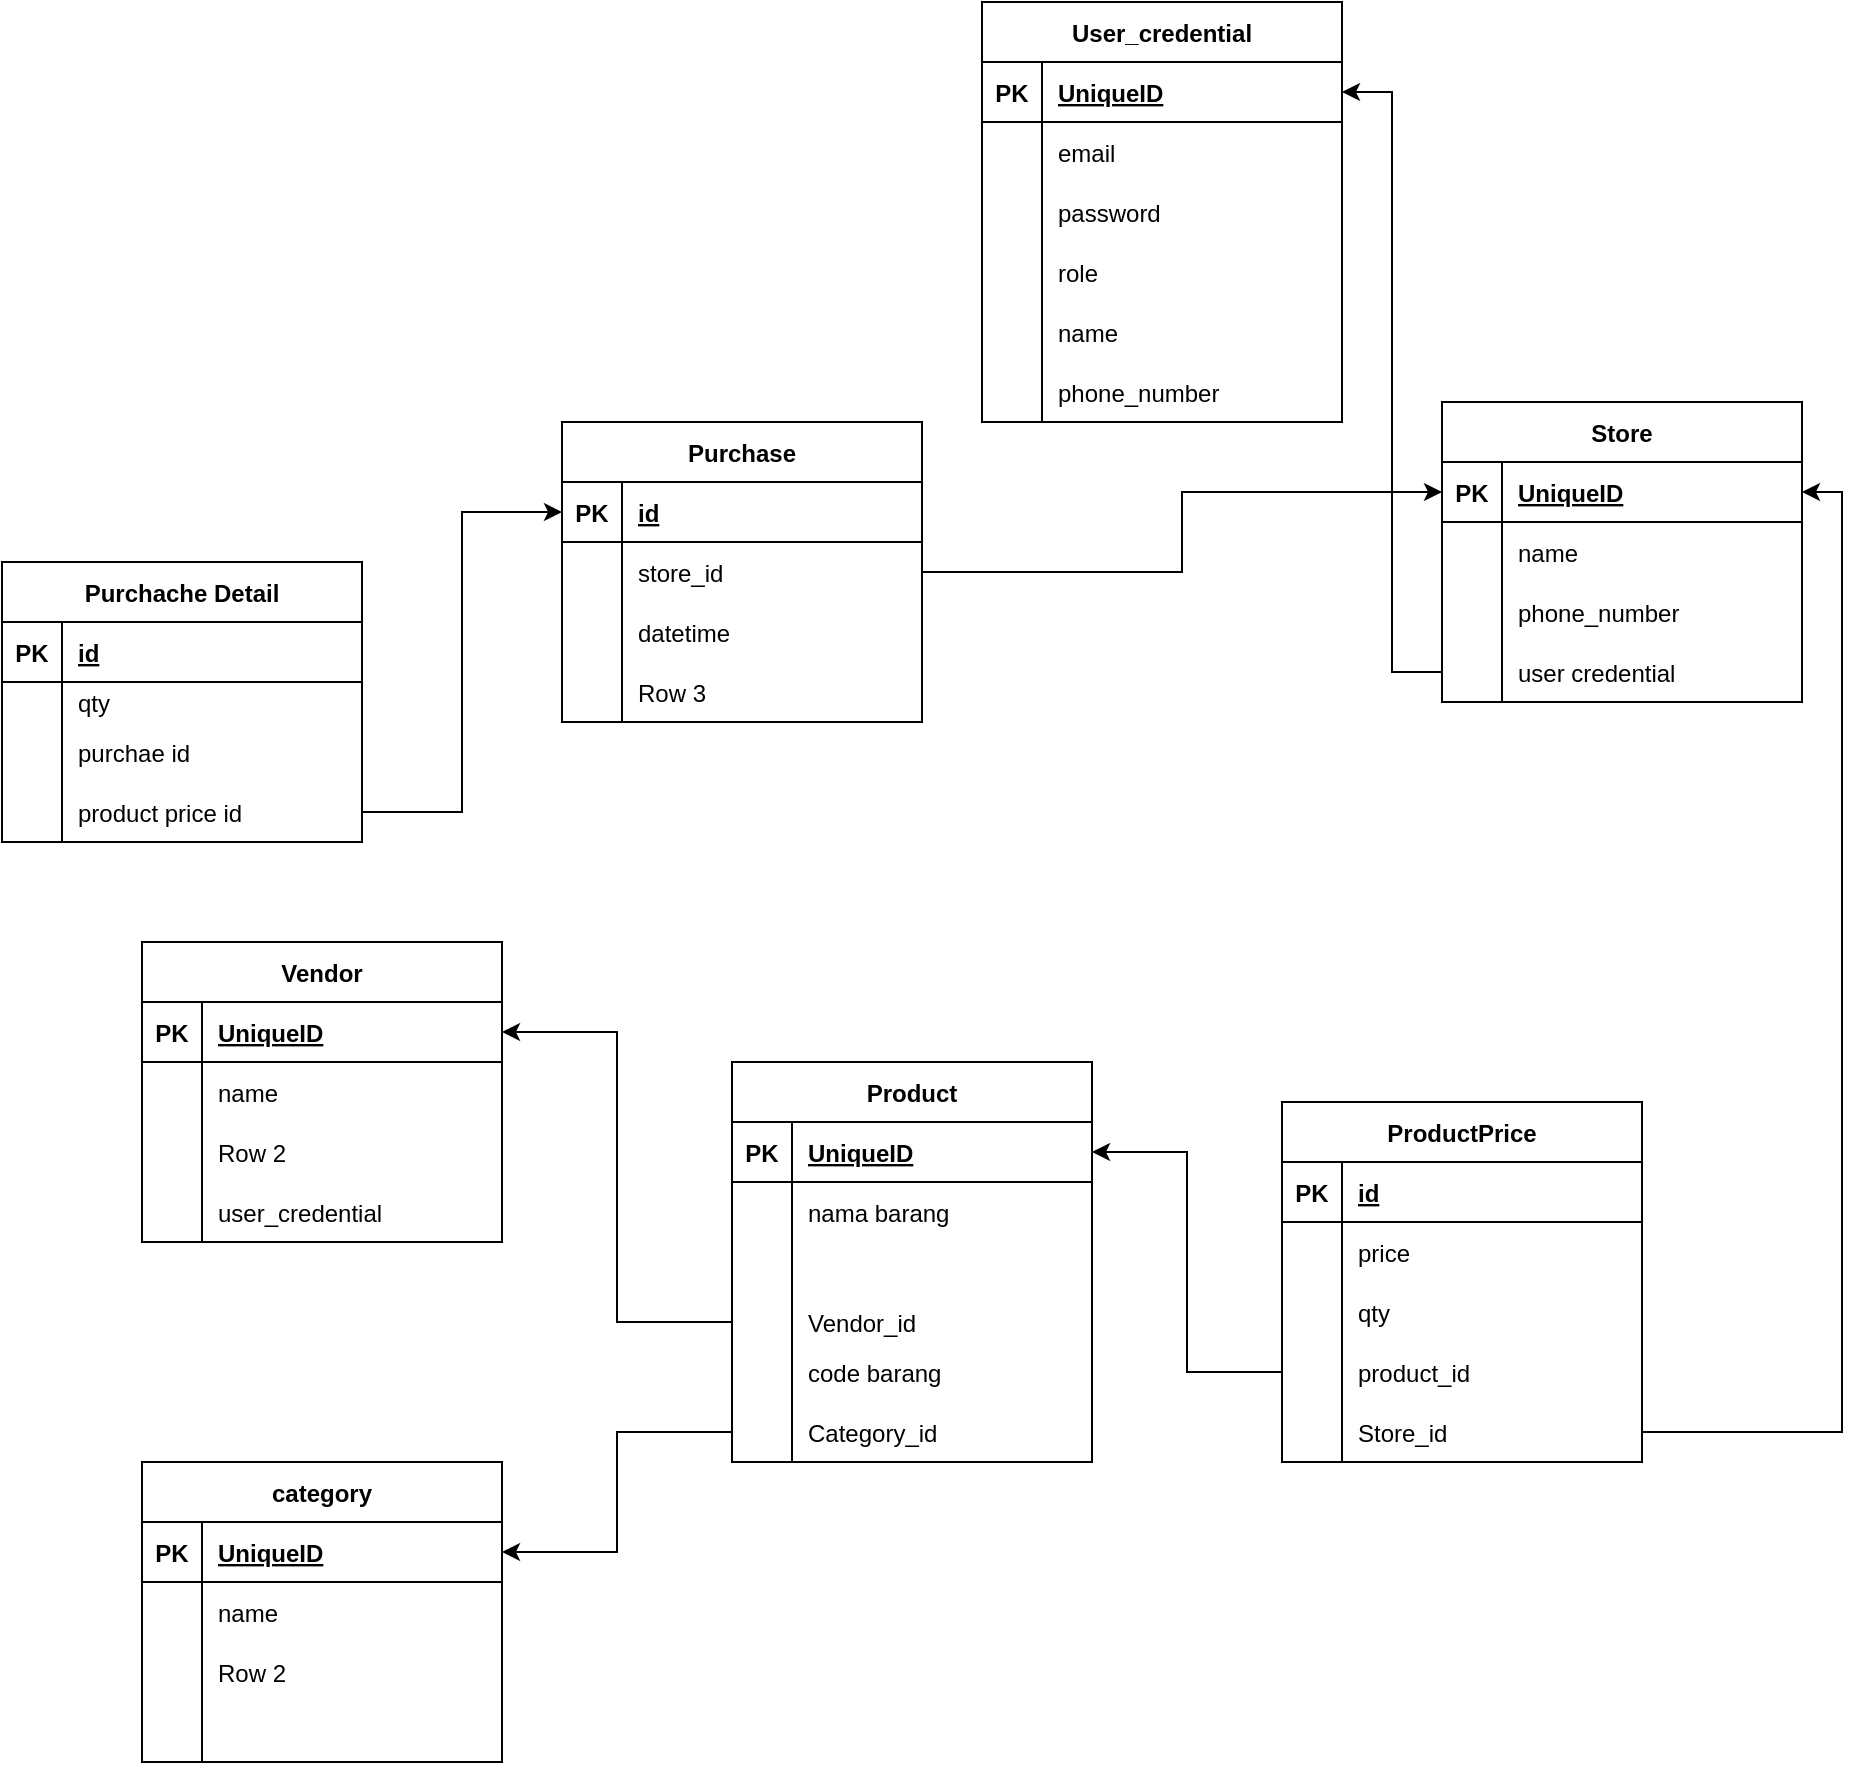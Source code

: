 <mxfile version="20.8.5" type="github">
  <diagram id="JDBlrooSx5YUU53kiQnQ" name="Halaman-1">
    <mxGraphModel dx="926" dy="1652" grid="1" gridSize="10" guides="1" tooltips="1" connect="1" arrows="1" fold="1" page="1" pageScale="1" pageWidth="850" pageHeight="1100" math="0" shadow="0">
      <root>
        <mxCell id="0" />
        <mxCell id="1" parent="0" />
        <mxCell id="y1GrUVHCb87VxvWXGQr_-1" value="Vendor" style="shape=table;startSize=30;container=1;collapsible=1;childLayout=tableLayout;fixedRows=1;rowLines=0;fontStyle=1;align=center;resizeLast=1;" vertex="1" parent="1">
          <mxGeometry x="130" y="170" width="180" height="150" as="geometry" />
        </mxCell>
        <mxCell id="y1GrUVHCb87VxvWXGQr_-2" value="" style="shape=tableRow;horizontal=0;startSize=0;swimlaneHead=0;swimlaneBody=0;fillColor=none;collapsible=0;dropTarget=0;points=[[0,0.5],[1,0.5]];portConstraint=eastwest;top=0;left=0;right=0;bottom=1;" vertex="1" parent="y1GrUVHCb87VxvWXGQr_-1">
          <mxGeometry y="30" width="180" height="30" as="geometry" />
        </mxCell>
        <mxCell id="y1GrUVHCb87VxvWXGQr_-3" value="PK" style="shape=partialRectangle;connectable=0;fillColor=none;top=0;left=0;bottom=0;right=0;fontStyle=1;overflow=hidden;" vertex="1" parent="y1GrUVHCb87VxvWXGQr_-2">
          <mxGeometry width="30" height="30" as="geometry">
            <mxRectangle width="30" height="30" as="alternateBounds" />
          </mxGeometry>
        </mxCell>
        <mxCell id="y1GrUVHCb87VxvWXGQr_-4" value="UniqueID" style="shape=partialRectangle;connectable=0;fillColor=none;top=0;left=0;bottom=0;right=0;align=left;spacingLeft=6;fontStyle=5;overflow=hidden;" vertex="1" parent="y1GrUVHCb87VxvWXGQr_-2">
          <mxGeometry x="30" width="150" height="30" as="geometry">
            <mxRectangle width="150" height="30" as="alternateBounds" />
          </mxGeometry>
        </mxCell>
        <mxCell id="y1GrUVHCb87VxvWXGQr_-5" value="" style="shape=tableRow;horizontal=0;startSize=0;swimlaneHead=0;swimlaneBody=0;fillColor=none;collapsible=0;dropTarget=0;points=[[0,0.5],[1,0.5]];portConstraint=eastwest;top=0;left=0;right=0;bottom=0;" vertex="1" parent="y1GrUVHCb87VxvWXGQr_-1">
          <mxGeometry y="60" width="180" height="30" as="geometry" />
        </mxCell>
        <mxCell id="y1GrUVHCb87VxvWXGQr_-6" value="" style="shape=partialRectangle;connectable=0;fillColor=none;top=0;left=0;bottom=0;right=0;editable=1;overflow=hidden;" vertex="1" parent="y1GrUVHCb87VxvWXGQr_-5">
          <mxGeometry width="30" height="30" as="geometry">
            <mxRectangle width="30" height="30" as="alternateBounds" />
          </mxGeometry>
        </mxCell>
        <mxCell id="y1GrUVHCb87VxvWXGQr_-7" value="name" style="shape=partialRectangle;connectable=0;fillColor=none;top=0;left=0;bottom=0;right=0;align=left;spacingLeft=6;overflow=hidden;" vertex="1" parent="y1GrUVHCb87VxvWXGQr_-5">
          <mxGeometry x="30" width="150" height="30" as="geometry">
            <mxRectangle width="150" height="30" as="alternateBounds" />
          </mxGeometry>
        </mxCell>
        <mxCell id="y1GrUVHCb87VxvWXGQr_-8" value="" style="shape=tableRow;horizontal=0;startSize=0;swimlaneHead=0;swimlaneBody=0;fillColor=none;collapsible=0;dropTarget=0;points=[[0,0.5],[1,0.5]];portConstraint=eastwest;top=0;left=0;right=0;bottom=0;" vertex="1" parent="y1GrUVHCb87VxvWXGQr_-1">
          <mxGeometry y="90" width="180" height="30" as="geometry" />
        </mxCell>
        <mxCell id="y1GrUVHCb87VxvWXGQr_-9" value="" style="shape=partialRectangle;connectable=0;fillColor=none;top=0;left=0;bottom=0;right=0;editable=1;overflow=hidden;" vertex="1" parent="y1GrUVHCb87VxvWXGQr_-8">
          <mxGeometry width="30" height="30" as="geometry">
            <mxRectangle width="30" height="30" as="alternateBounds" />
          </mxGeometry>
        </mxCell>
        <mxCell id="y1GrUVHCb87VxvWXGQr_-10" value="Row 2" style="shape=partialRectangle;connectable=0;fillColor=none;top=0;left=0;bottom=0;right=0;align=left;spacingLeft=6;overflow=hidden;" vertex="1" parent="y1GrUVHCb87VxvWXGQr_-8">
          <mxGeometry x="30" width="150" height="30" as="geometry">
            <mxRectangle width="150" height="30" as="alternateBounds" />
          </mxGeometry>
        </mxCell>
        <mxCell id="y1GrUVHCb87VxvWXGQr_-11" value="" style="shape=tableRow;horizontal=0;startSize=0;swimlaneHead=0;swimlaneBody=0;fillColor=none;collapsible=0;dropTarget=0;points=[[0,0.5],[1,0.5]];portConstraint=eastwest;top=0;left=0;right=0;bottom=0;" vertex="1" parent="y1GrUVHCb87VxvWXGQr_-1">
          <mxGeometry y="120" width="180" height="30" as="geometry" />
        </mxCell>
        <mxCell id="y1GrUVHCb87VxvWXGQr_-12" value="" style="shape=partialRectangle;connectable=0;fillColor=none;top=0;left=0;bottom=0;right=0;editable=1;overflow=hidden;" vertex="1" parent="y1GrUVHCb87VxvWXGQr_-11">
          <mxGeometry width="30" height="30" as="geometry">
            <mxRectangle width="30" height="30" as="alternateBounds" />
          </mxGeometry>
        </mxCell>
        <mxCell id="y1GrUVHCb87VxvWXGQr_-13" value="user_credential" style="shape=partialRectangle;connectable=0;fillColor=none;top=0;left=0;bottom=0;right=0;align=left;spacingLeft=6;overflow=hidden;" vertex="1" parent="y1GrUVHCb87VxvWXGQr_-11">
          <mxGeometry x="30" width="150" height="30" as="geometry">
            <mxRectangle width="150" height="30" as="alternateBounds" />
          </mxGeometry>
        </mxCell>
        <mxCell id="y1GrUVHCb87VxvWXGQr_-14" value="Product" style="shape=table;startSize=30;container=1;collapsible=1;childLayout=tableLayout;fixedRows=1;rowLines=0;fontStyle=1;align=center;resizeLast=1;" vertex="1" parent="1">
          <mxGeometry x="425" y="230" width="180" height="200" as="geometry" />
        </mxCell>
        <mxCell id="y1GrUVHCb87VxvWXGQr_-15" value="" style="shape=tableRow;horizontal=0;startSize=0;swimlaneHead=0;swimlaneBody=0;fillColor=none;collapsible=0;dropTarget=0;points=[[0,0.5],[1,0.5]];portConstraint=eastwest;top=0;left=0;right=0;bottom=1;" vertex="1" parent="y1GrUVHCb87VxvWXGQr_-14">
          <mxGeometry y="30" width="180" height="30" as="geometry" />
        </mxCell>
        <mxCell id="y1GrUVHCb87VxvWXGQr_-16" value="PK" style="shape=partialRectangle;connectable=0;fillColor=none;top=0;left=0;bottom=0;right=0;fontStyle=1;overflow=hidden;" vertex="1" parent="y1GrUVHCb87VxvWXGQr_-15">
          <mxGeometry width="30" height="30" as="geometry">
            <mxRectangle width="30" height="30" as="alternateBounds" />
          </mxGeometry>
        </mxCell>
        <mxCell id="y1GrUVHCb87VxvWXGQr_-17" value="UniqueID" style="shape=partialRectangle;connectable=0;fillColor=none;top=0;left=0;bottom=0;right=0;align=left;spacingLeft=6;fontStyle=5;overflow=hidden;" vertex="1" parent="y1GrUVHCb87VxvWXGQr_-15">
          <mxGeometry x="30" width="150" height="30" as="geometry">
            <mxRectangle width="150" height="30" as="alternateBounds" />
          </mxGeometry>
        </mxCell>
        <mxCell id="y1GrUVHCb87VxvWXGQr_-18" value="" style="shape=tableRow;horizontal=0;startSize=0;swimlaneHead=0;swimlaneBody=0;fillColor=none;collapsible=0;dropTarget=0;points=[[0,0.5],[1,0.5]];portConstraint=eastwest;top=0;left=0;right=0;bottom=0;" vertex="1" parent="y1GrUVHCb87VxvWXGQr_-14">
          <mxGeometry y="60" width="180" height="30" as="geometry" />
        </mxCell>
        <mxCell id="y1GrUVHCb87VxvWXGQr_-19" value="" style="shape=partialRectangle;connectable=0;fillColor=none;top=0;left=0;bottom=0;right=0;editable=1;overflow=hidden;" vertex="1" parent="y1GrUVHCb87VxvWXGQr_-18">
          <mxGeometry width="30" height="30" as="geometry">
            <mxRectangle width="30" height="30" as="alternateBounds" />
          </mxGeometry>
        </mxCell>
        <mxCell id="y1GrUVHCb87VxvWXGQr_-20" value="nama barang" style="shape=partialRectangle;connectable=0;fillColor=none;top=0;left=0;bottom=0;right=0;align=left;spacingLeft=6;overflow=hidden;" vertex="1" parent="y1GrUVHCb87VxvWXGQr_-18">
          <mxGeometry x="30" width="150" height="30" as="geometry">
            <mxRectangle width="150" height="30" as="alternateBounds" />
          </mxGeometry>
        </mxCell>
        <mxCell id="y1GrUVHCb87VxvWXGQr_-21" value="" style="shape=tableRow;horizontal=0;startSize=0;swimlaneHead=0;swimlaneBody=0;fillColor=none;collapsible=0;dropTarget=0;points=[[0,0.5],[1,0.5]];portConstraint=eastwest;top=0;left=0;right=0;bottom=0;" vertex="1" parent="y1GrUVHCb87VxvWXGQr_-14">
          <mxGeometry y="90" width="180" height="30" as="geometry" />
        </mxCell>
        <mxCell id="y1GrUVHCb87VxvWXGQr_-22" value="" style="shape=partialRectangle;connectable=0;fillColor=none;top=0;left=0;bottom=0;right=0;editable=1;overflow=hidden;" vertex="1" parent="y1GrUVHCb87VxvWXGQr_-21">
          <mxGeometry width="30" height="30" as="geometry">
            <mxRectangle width="30" height="30" as="alternateBounds" />
          </mxGeometry>
        </mxCell>
        <mxCell id="y1GrUVHCb87VxvWXGQr_-23" value="" style="shape=partialRectangle;connectable=0;fillColor=none;top=0;left=0;bottom=0;right=0;align=left;spacingLeft=6;overflow=hidden;" vertex="1" parent="y1GrUVHCb87VxvWXGQr_-21">
          <mxGeometry x="30" width="150" height="30" as="geometry">
            <mxRectangle width="150" height="30" as="alternateBounds" />
          </mxGeometry>
        </mxCell>
        <mxCell id="y1GrUVHCb87VxvWXGQr_-24" value="" style="shape=tableRow;horizontal=0;startSize=0;swimlaneHead=0;swimlaneBody=0;fillColor=none;collapsible=0;dropTarget=0;points=[[0,0.5],[1,0.5]];portConstraint=eastwest;top=0;left=0;right=0;bottom=0;" vertex="1" parent="y1GrUVHCb87VxvWXGQr_-14">
          <mxGeometry y="120" width="180" height="20" as="geometry" />
        </mxCell>
        <mxCell id="y1GrUVHCb87VxvWXGQr_-25" value="" style="shape=partialRectangle;connectable=0;fillColor=none;top=0;left=0;bottom=0;right=0;editable=1;overflow=hidden;" vertex="1" parent="y1GrUVHCb87VxvWXGQr_-24">
          <mxGeometry width="30" height="20" as="geometry">
            <mxRectangle width="30" height="20" as="alternateBounds" />
          </mxGeometry>
        </mxCell>
        <mxCell id="y1GrUVHCb87VxvWXGQr_-26" value="Vendor_id" style="shape=partialRectangle;connectable=0;fillColor=none;top=0;left=0;bottom=0;right=0;align=left;spacingLeft=6;overflow=hidden;" vertex="1" parent="y1GrUVHCb87VxvWXGQr_-24">
          <mxGeometry x="30" width="150" height="20" as="geometry">
            <mxRectangle width="150" height="20" as="alternateBounds" />
          </mxGeometry>
        </mxCell>
        <mxCell id="y1GrUVHCb87VxvWXGQr_-104" value="" style="shape=tableRow;horizontal=0;startSize=0;swimlaneHead=0;swimlaneBody=0;fillColor=none;collapsible=0;dropTarget=0;points=[[0,0.5],[1,0.5]];portConstraint=eastwest;top=0;left=0;right=0;bottom=0;" vertex="1" parent="y1GrUVHCb87VxvWXGQr_-14">
          <mxGeometry y="140" width="180" height="30" as="geometry" />
        </mxCell>
        <mxCell id="y1GrUVHCb87VxvWXGQr_-105" value="" style="shape=partialRectangle;connectable=0;fillColor=none;top=0;left=0;bottom=0;right=0;editable=1;overflow=hidden;" vertex="1" parent="y1GrUVHCb87VxvWXGQr_-104">
          <mxGeometry width="30" height="30" as="geometry">
            <mxRectangle width="30" height="30" as="alternateBounds" />
          </mxGeometry>
        </mxCell>
        <mxCell id="y1GrUVHCb87VxvWXGQr_-106" value="code barang" style="shape=partialRectangle;connectable=0;fillColor=none;top=0;left=0;bottom=0;right=0;align=left;spacingLeft=6;overflow=hidden;" vertex="1" parent="y1GrUVHCb87VxvWXGQr_-104">
          <mxGeometry x="30" width="150" height="30" as="geometry">
            <mxRectangle width="150" height="30" as="alternateBounds" />
          </mxGeometry>
        </mxCell>
        <mxCell id="y1GrUVHCb87VxvWXGQr_-107" value="" style="shape=tableRow;horizontal=0;startSize=0;swimlaneHead=0;swimlaneBody=0;fillColor=none;collapsible=0;dropTarget=0;points=[[0,0.5],[1,0.5]];portConstraint=eastwest;top=0;left=0;right=0;bottom=0;" vertex="1" parent="y1GrUVHCb87VxvWXGQr_-14">
          <mxGeometry y="170" width="180" height="30" as="geometry" />
        </mxCell>
        <mxCell id="y1GrUVHCb87VxvWXGQr_-108" value="" style="shape=partialRectangle;connectable=0;fillColor=none;top=0;left=0;bottom=0;right=0;editable=1;overflow=hidden;" vertex="1" parent="y1GrUVHCb87VxvWXGQr_-107">
          <mxGeometry width="30" height="30" as="geometry">
            <mxRectangle width="30" height="30" as="alternateBounds" />
          </mxGeometry>
        </mxCell>
        <mxCell id="y1GrUVHCb87VxvWXGQr_-109" value="Category_id" style="shape=partialRectangle;connectable=0;fillColor=none;top=0;left=0;bottom=0;right=0;align=left;spacingLeft=6;overflow=hidden;" vertex="1" parent="y1GrUVHCb87VxvWXGQr_-107">
          <mxGeometry x="30" width="150" height="30" as="geometry">
            <mxRectangle width="150" height="30" as="alternateBounds" />
          </mxGeometry>
        </mxCell>
        <mxCell id="y1GrUVHCb87VxvWXGQr_-27" value="ProductPrice" style="shape=table;startSize=30;container=1;collapsible=1;childLayout=tableLayout;fixedRows=1;rowLines=0;fontStyle=1;align=center;resizeLast=1;" vertex="1" parent="1">
          <mxGeometry x="700" y="250" width="180" height="180" as="geometry" />
        </mxCell>
        <mxCell id="y1GrUVHCb87VxvWXGQr_-28" value="" style="shape=tableRow;horizontal=0;startSize=0;swimlaneHead=0;swimlaneBody=0;fillColor=none;collapsible=0;dropTarget=0;points=[[0,0.5],[1,0.5]];portConstraint=eastwest;top=0;left=0;right=0;bottom=1;" vertex="1" parent="y1GrUVHCb87VxvWXGQr_-27">
          <mxGeometry y="30" width="180" height="30" as="geometry" />
        </mxCell>
        <mxCell id="y1GrUVHCb87VxvWXGQr_-29" value="PK" style="shape=partialRectangle;connectable=0;fillColor=none;top=0;left=0;bottom=0;right=0;fontStyle=1;overflow=hidden;" vertex="1" parent="y1GrUVHCb87VxvWXGQr_-28">
          <mxGeometry width="30" height="30" as="geometry">
            <mxRectangle width="30" height="30" as="alternateBounds" />
          </mxGeometry>
        </mxCell>
        <mxCell id="y1GrUVHCb87VxvWXGQr_-30" value="id" style="shape=partialRectangle;connectable=0;fillColor=none;top=0;left=0;bottom=0;right=0;align=left;spacingLeft=6;fontStyle=5;overflow=hidden;" vertex="1" parent="y1GrUVHCb87VxvWXGQr_-28">
          <mxGeometry x="30" width="150" height="30" as="geometry">
            <mxRectangle width="150" height="30" as="alternateBounds" />
          </mxGeometry>
        </mxCell>
        <mxCell id="y1GrUVHCb87VxvWXGQr_-31" value="" style="shape=tableRow;horizontal=0;startSize=0;swimlaneHead=0;swimlaneBody=0;fillColor=none;collapsible=0;dropTarget=0;points=[[0,0.5],[1,0.5]];portConstraint=eastwest;top=0;left=0;right=0;bottom=0;" vertex="1" parent="y1GrUVHCb87VxvWXGQr_-27">
          <mxGeometry y="60" width="180" height="30" as="geometry" />
        </mxCell>
        <mxCell id="y1GrUVHCb87VxvWXGQr_-32" value="" style="shape=partialRectangle;connectable=0;fillColor=none;top=0;left=0;bottom=0;right=0;editable=1;overflow=hidden;" vertex="1" parent="y1GrUVHCb87VxvWXGQr_-31">
          <mxGeometry width="30" height="30" as="geometry">
            <mxRectangle width="30" height="30" as="alternateBounds" />
          </mxGeometry>
        </mxCell>
        <mxCell id="y1GrUVHCb87VxvWXGQr_-33" value="price" style="shape=partialRectangle;connectable=0;fillColor=none;top=0;left=0;bottom=0;right=0;align=left;spacingLeft=6;overflow=hidden;" vertex="1" parent="y1GrUVHCb87VxvWXGQr_-31">
          <mxGeometry x="30" width="150" height="30" as="geometry">
            <mxRectangle width="150" height="30" as="alternateBounds" />
          </mxGeometry>
        </mxCell>
        <mxCell id="y1GrUVHCb87VxvWXGQr_-34" value="" style="shape=tableRow;horizontal=0;startSize=0;swimlaneHead=0;swimlaneBody=0;fillColor=none;collapsible=0;dropTarget=0;points=[[0,0.5],[1,0.5]];portConstraint=eastwest;top=0;left=0;right=0;bottom=0;" vertex="1" parent="y1GrUVHCb87VxvWXGQr_-27">
          <mxGeometry y="90" width="180" height="30" as="geometry" />
        </mxCell>
        <mxCell id="y1GrUVHCb87VxvWXGQr_-35" value="" style="shape=partialRectangle;connectable=0;fillColor=none;top=0;left=0;bottom=0;right=0;editable=1;overflow=hidden;" vertex="1" parent="y1GrUVHCb87VxvWXGQr_-34">
          <mxGeometry width="30" height="30" as="geometry">
            <mxRectangle width="30" height="30" as="alternateBounds" />
          </mxGeometry>
        </mxCell>
        <mxCell id="y1GrUVHCb87VxvWXGQr_-36" value="qty" style="shape=partialRectangle;connectable=0;fillColor=none;top=0;left=0;bottom=0;right=0;align=left;spacingLeft=6;overflow=hidden;" vertex="1" parent="y1GrUVHCb87VxvWXGQr_-34">
          <mxGeometry x="30" width="150" height="30" as="geometry">
            <mxRectangle width="150" height="30" as="alternateBounds" />
          </mxGeometry>
        </mxCell>
        <mxCell id="y1GrUVHCb87VxvWXGQr_-37" value="" style="shape=tableRow;horizontal=0;startSize=0;swimlaneHead=0;swimlaneBody=0;fillColor=none;collapsible=0;dropTarget=0;points=[[0,0.5],[1,0.5]];portConstraint=eastwest;top=0;left=0;right=0;bottom=0;" vertex="1" parent="y1GrUVHCb87VxvWXGQr_-27">
          <mxGeometry y="120" width="180" height="30" as="geometry" />
        </mxCell>
        <mxCell id="y1GrUVHCb87VxvWXGQr_-38" value="" style="shape=partialRectangle;connectable=0;fillColor=none;top=0;left=0;bottom=0;right=0;editable=1;overflow=hidden;" vertex="1" parent="y1GrUVHCb87VxvWXGQr_-37">
          <mxGeometry width="30" height="30" as="geometry">
            <mxRectangle width="30" height="30" as="alternateBounds" />
          </mxGeometry>
        </mxCell>
        <mxCell id="y1GrUVHCb87VxvWXGQr_-39" value="product_id" style="shape=partialRectangle;connectable=0;fillColor=none;top=0;left=0;bottom=0;right=0;align=left;spacingLeft=6;overflow=hidden;" vertex="1" parent="y1GrUVHCb87VxvWXGQr_-37">
          <mxGeometry x="30" width="150" height="30" as="geometry">
            <mxRectangle width="150" height="30" as="alternateBounds" />
          </mxGeometry>
        </mxCell>
        <mxCell id="y1GrUVHCb87VxvWXGQr_-84" value="" style="shape=tableRow;horizontal=0;startSize=0;swimlaneHead=0;swimlaneBody=0;fillColor=none;collapsible=0;dropTarget=0;points=[[0,0.5],[1,0.5]];portConstraint=eastwest;top=0;left=0;right=0;bottom=0;" vertex="1" parent="y1GrUVHCb87VxvWXGQr_-27">
          <mxGeometry y="150" width="180" height="30" as="geometry" />
        </mxCell>
        <mxCell id="y1GrUVHCb87VxvWXGQr_-85" value="" style="shape=partialRectangle;connectable=0;fillColor=none;top=0;left=0;bottom=0;right=0;editable=1;overflow=hidden;" vertex="1" parent="y1GrUVHCb87VxvWXGQr_-84">
          <mxGeometry width="30" height="30" as="geometry">
            <mxRectangle width="30" height="30" as="alternateBounds" />
          </mxGeometry>
        </mxCell>
        <mxCell id="y1GrUVHCb87VxvWXGQr_-86" value="Store_id" style="shape=partialRectangle;connectable=0;fillColor=none;top=0;left=0;bottom=0;right=0;align=left;spacingLeft=6;overflow=hidden;" vertex="1" parent="y1GrUVHCb87VxvWXGQr_-84">
          <mxGeometry x="30" width="150" height="30" as="geometry">
            <mxRectangle width="150" height="30" as="alternateBounds" />
          </mxGeometry>
        </mxCell>
        <mxCell id="y1GrUVHCb87VxvWXGQr_-40" style="edgeStyle=orthogonalEdgeStyle;rounded=0;orthogonalLoop=1;jettySize=auto;html=1;entryX=1;entryY=0.5;entryDx=0;entryDy=0;" edge="1" parent="1" source="y1GrUVHCb87VxvWXGQr_-37" target="y1GrUVHCb87VxvWXGQr_-15">
          <mxGeometry relative="1" as="geometry" />
        </mxCell>
        <mxCell id="y1GrUVHCb87VxvWXGQr_-41" value="category" style="shape=table;startSize=30;container=1;collapsible=1;childLayout=tableLayout;fixedRows=1;rowLines=0;fontStyle=1;align=center;resizeLast=1;" vertex="1" parent="1">
          <mxGeometry x="130" y="430" width="180" height="150" as="geometry" />
        </mxCell>
        <mxCell id="y1GrUVHCb87VxvWXGQr_-42" value="" style="shape=tableRow;horizontal=0;startSize=0;swimlaneHead=0;swimlaneBody=0;fillColor=none;collapsible=0;dropTarget=0;points=[[0,0.5],[1,0.5]];portConstraint=eastwest;top=0;left=0;right=0;bottom=1;" vertex="1" parent="y1GrUVHCb87VxvWXGQr_-41">
          <mxGeometry y="30" width="180" height="30" as="geometry" />
        </mxCell>
        <mxCell id="y1GrUVHCb87VxvWXGQr_-43" value="PK" style="shape=partialRectangle;connectable=0;fillColor=none;top=0;left=0;bottom=0;right=0;fontStyle=1;overflow=hidden;" vertex="1" parent="y1GrUVHCb87VxvWXGQr_-42">
          <mxGeometry width="30" height="30" as="geometry">
            <mxRectangle width="30" height="30" as="alternateBounds" />
          </mxGeometry>
        </mxCell>
        <mxCell id="y1GrUVHCb87VxvWXGQr_-44" value="UniqueID" style="shape=partialRectangle;connectable=0;fillColor=none;top=0;left=0;bottom=0;right=0;align=left;spacingLeft=6;fontStyle=5;overflow=hidden;" vertex="1" parent="y1GrUVHCb87VxvWXGQr_-42">
          <mxGeometry x="30" width="150" height="30" as="geometry">
            <mxRectangle width="150" height="30" as="alternateBounds" />
          </mxGeometry>
        </mxCell>
        <mxCell id="y1GrUVHCb87VxvWXGQr_-45" value="" style="shape=tableRow;horizontal=0;startSize=0;swimlaneHead=0;swimlaneBody=0;fillColor=none;collapsible=0;dropTarget=0;points=[[0,0.5],[1,0.5]];portConstraint=eastwest;top=0;left=0;right=0;bottom=0;" vertex="1" parent="y1GrUVHCb87VxvWXGQr_-41">
          <mxGeometry y="60" width="180" height="30" as="geometry" />
        </mxCell>
        <mxCell id="y1GrUVHCb87VxvWXGQr_-46" value="" style="shape=partialRectangle;connectable=0;fillColor=none;top=0;left=0;bottom=0;right=0;editable=1;overflow=hidden;" vertex="1" parent="y1GrUVHCb87VxvWXGQr_-45">
          <mxGeometry width="30" height="30" as="geometry">
            <mxRectangle width="30" height="30" as="alternateBounds" />
          </mxGeometry>
        </mxCell>
        <mxCell id="y1GrUVHCb87VxvWXGQr_-47" value="name" style="shape=partialRectangle;connectable=0;fillColor=none;top=0;left=0;bottom=0;right=0;align=left;spacingLeft=6;overflow=hidden;" vertex="1" parent="y1GrUVHCb87VxvWXGQr_-45">
          <mxGeometry x="30" width="150" height="30" as="geometry">
            <mxRectangle width="150" height="30" as="alternateBounds" />
          </mxGeometry>
        </mxCell>
        <mxCell id="y1GrUVHCb87VxvWXGQr_-48" value="" style="shape=tableRow;horizontal=0;startSize=0;swimlaneHead=0;swimlaneBody=0;fillColor=none;collapsible=0;dropTarget=0;points=[[0,0.5],[1,0.5]];portConstraint=eastwest;top=0;left=0;right=0;bottom=0;" vertex="1" parent="y1GrUVHCb87VxvWXGQr_-41">
          <mxGeometry y="90" width="180" height="30" as="geometry" />
        </mxCell>
        <mxCell id="y1GrUVHCb87VxvWXGQr_-49" value="" style="shape=partialRectangle;connectable=0;fillColor=none;top=0;left=0;bottom=0;right=0;editable=1;overflow=hidden;" vertex="1" parent="y1GrUVHCb87VxvWXGQr_-48">
          <mxGeometry width="30" height="30" as="geometry">
            <mxRectangle width="30" height="30" as="alternateBounds" />
          </mxGeometry>
        </mxCell>
        <mxCell id="y1GrUVHCb87VxvWXGQr_-50" value="Row 2" style="shape=partialRectangle;connectable=0;fillColor=none;top=0;left=0;bottom=0;right=0;align=left;spacingLeft=6;overflow=hidden;" vertex="1" parent="y1GrUVHCb87VxvWXGQr_-48">
          <mxGeometry x="30" width="150" height="30" as="geometry">
            <mxRectangle width="150" height="30" as="alternateBounds" />
          </mxGeometry>
        </mxCell>
        <mxCell id="y1GrUVHCb87VxvWXGQr_-51" value="" style="shape=tableRow;horizontal=0;startSize=0;swimlaneHead=0;swimlaneBody=0;fillColor=none;collapsible=0;dropTarget=0;points=[[0,0.5],[1,0.5]];portConstraint=eastwest;top=0;left=0;right=0;bottom=0;" vertex="1" parent="y1GrUVHCb87VxvWXGQr_-41">
          <mxGeometry y="120" width="180" height="30" as="geometry" />
        </mxCell>
        <mxCell id="y1GrUVHCb87VxvWXGQr_-52" value="" style="shape=partialRectangle;connectable=0;fillColor=none;top=0;left=0;bottom=0;right=0;editable=1;overflow=hidden;" vertex="1" parent="y1GrUVHCb87VxvWXGQr_-51">
          <mxGeometry width="30" height="30" as="geometry">
            <mxRectangle width="30" height="30" as="alternateBounds" />
          </mxGeometry>
        </mxCell>
        <mxCell id="y1GrUVHCb87VxvWXGQr_-53" value="" style="shape=partialRectangle;connectable=0;fillColor=none;top=0;left=0;bottom=0;right=0;align=left;spacingLeft=6;overflow=hidden;" vertex="1" parent="y1GrUVHCb87VxvWXGQr_-51">
          <mxGeometry x="30" width="150" height="30" as="geometry">
            <mxRectangle width="150" height="30" as="alternateBounds" />
          </mxGeometry>
        </mxCell>
        <mxCell id="y1GrUVHCb87VxvWXGQr_-55" value="Store" style="shape=table;startSize=30;container=1;collapsible=1;childLayout=tableLayout;fixedRows=1;rowLines=0;fontStyle=1;align=center;resizeLast=1;" vertex="1" parent="1">
          <mxGeometry x="780" y="-100" width="180" height="150" as="geometry" />
        </mxCell>
        <mxCell id="y1GrUVHCb87VxvWXGQr_-56" value="" style="shape=tableRow;horizontal=0;startSize=0;swimlaneHead=0;swimlaneBody=0;fillColor=none;collapsible=0;dropTarget=0;points=[[0,0.5],[1,0.5]];portConstraint=eastwest;top=0;left=0;right=0;bottom=1;" vertex="1" parent="y1GrUVHCb87VxvWXGQr_-55">
          <mxGeometry y="30" width="180" height="30" as="geometry" />
        </mxCell>
        <mxCell id="y1GrUVHCb87VxvWXGQr_-57" value="PK" style="shape=partialRectangle;connectable=0;fillColor=none;top=0;left=0;bottom=0;right=0;fontStyle=1;overflow=hidden;" vertex="1" parent="y1GrUVHCb87VxvWXGQr_-56">
          <mxGeometry width="30" height="30" as="geometry">
            <mxRectangle width="30" height="30" as="alternateBounds" />
          </mxGeometry>
        </mxCell>
        <mxCell id="y1GrUVHCb87VxvWXGQr_-58" value="UniqueID" style="shape=partialRectangle;connectable=0;fillColor=none;top=0;left=0;bottom=0;right=0;align=left;spacingLeft=6;fontStyle=5;overflow=hidden;" vertex="1" parent="y1GrUVHCb87VxvWXGQr_-56">
          <mxGeometry x="30" width="150" height="30" as="geometry">
            <mxRectangle width="150" height="30" as="alternateBounds" />
          </mxGeometry>
        </mxCell>
        <mxCell id="y1GrUVHCb87VxvWXGQr_-59" value="" style="shape=tableRow;horizontal=0;startSize=0;swimlaneHead=0;swimlaneBody=0;fillColor=none;collapsible=0;dropTarget=0;points=[[0,0.5],[1,0.5]];portConstraint=eastwest;top=0;left=0;right=0;bottom=0;" vertex="1" parent="y1GrUVHCb87VxvWXGQr_-55">
          <mxGeometry y="60" width="180" height="30" as="geometry" />
        </mxCell>
        <mxCell id="y1GrUVHCb87VxvWXGQr_-60" value="" style="shape=partialRectangle;connectable=0;fillColor=none;top=0;left=0;bottom=0;right=0;editable=1;overflow=hidden;" vertex="1" parent="y1GrUVHCb87VxvWXGQr_-59">
          <mxGeometry width="30" height="30" as="geometry">
            <mxRectangle width="30" height="30" as="alternateBounds" />
          </mxGeometry>
        </mxCell>
        <mxCell id="y1GrUVHCb87VxvWXGQr_-61" value="name" style="shape=partialRectangle;connectable=0;fillColor=none;top=0;left=0;bottom=0;right=0;align=left;spacingLeft=6;overflow=hidden;" vertex="1" parent="y1GrUVHCb87VxvWXGQr_-59">
          <mxGeometry x="30" width="150" height="30" as="geometry">
            <mxRectangle width="150" height="30" as="alternateBounds" />
          </mxGeometry>
        </mxCell>
        <mxCell id="y1GrUVHCb87VxvWXGQr_-62" value="" style="shape=tableRow;horizontal=0;startSize=0;swimlaneHead=0;swimlaneBody=0;fillColor=none;collapsible=0;dropTarget=0;points=[[0,0.5],[1,0.5]];portConstraint=eastwest;top=0;left=0;right=0;bottom=0;" vertex="1" parent="y1GrUVHCb87VxvWXGQr_-55">
          <mxGeometry y="90" width="180" height="30" as="geometry" />
        </mxCell>
        <mxCell id="y1GrUVHCb87VxvWXGQr_-63" value="" style="shape=partialRectangle;connectable=0;fillColor=none;top=0;left=0;bottom=0;right=0;editable=1;overflow=hidden;" vertex="1" parent="y1GrUVHCb87VxvWXGQr_-62">
          <mxGeometry width="30" height="30" as="geometry">
            <mxRectangle width="30" height="30" as="alternateBounds" />
          </mxGeometry>
        </mxCell>
        <mxCell id="y1GrUVHCb87VxvWXGQr_-64" value="phone_number" style="shape=partialRectangle;connectable=0;fillColor=none;top=0;left=0;bottom=0;right=0;align=left;spacingLeft=6;overflow=hidden;" vertex="1" parent="y1GrUVHCb87VxvWXGQr_-62">
          <mxGeometry x="30" width="150" height="30" as="geometry">
            <mxRectangle width="150" height="30" as="alternateBounds" />
          </mxGeometry>
        </mxCell>
        <mxCell id="y1GrUVHCb87VxvWXGQr_-65" value="" style="shape=tableRow;horizontal=0;startSize=0;swimlaneHead=0;swimlaneBody=0;fillColor=none;collapsible=0;dropTarget=0;points=[[0,0.5],[1,0.5]];portConstraint=eastwest;top=0;left=0;right=0;bottom=0;" vertex="1" parent="y1GrUVHCb87VxvWXGQr_-55">
          <mxGeometry y="120" width="180" height="30" as="geometry" />
        </mxCell>
        <mxCell id="y1GrUVHCb87VxvWXGQr_-66" value="" style="shape=partialRectangle;connectable=0;fillColor=none;top=0;left=0;bottom=0;right=0;editable=1;overflow=hidden;" vertex="1" parent="y1GrUVHCb87VxvWXGQr_-65">
          <mxGeometry width="30" height="30" as="geometry">
            <mxRectangle width="30" height="30" as="alternateBounds" />
          </mxGeometry>
        </mxCell>
        <mxCell id="y1GrUVHCb87VxvWXGQr_-67" value="user credential" style="shape=partialRectangle;connectable=0;fillColor=none;top=0;left=0;bottom=0;right=0;align=left;spacingLeft=6;overflow=hidden;" vertex="1" parent="y1GrUVHCb87VxvWXGQr_-65">
          <mxGeometry x="30" width="150" height="30" as="geometry">
            <mxRectangle width="150" height="30" as="alternateBounds" />
          </mxGeometry>
        </mxCell>
        <mxCell id="y1GrUVHCb87VxvWXGQr_-69" style="edgeStyle=orthogonalEdgeStyle;rounded=0;orthogonalLoop=1;jettySize=auto;html=1;entryX=1;entryY=0.5;entryDx=0;entryDy=0;" edge="1" parent="1" source="y1GrUVHCb87VxvWXGQr_-24" target="y1GrUVHCb87VxvWXGQr_-2">
          <mxGeometry relative="1" as="geometry" />
        </mxCell>
        <mxCell id="y1GrUVHCb87VxvWXGQr_-87" style="edgeStyle=orthogonalEdgeStyle;rounded=0;orthogonalLoop=1;jettySize=auto;html=1;entryX=1;entryY=0.5;entryDx=0;entryDy=0;" edge="1" parent="1" source="y1GrUVHCb87VxvWXGQr_-84" target="y1GrUVHCb87VxvWXGQr_-56">
          <mxGeometry relative="1" as="geometry" />
        </mxCell>
        <mxCell id="y1GrUVHCb87VxvWXGQr_-88" value="User_credential" style="shape=table;startSize=30;container=1;collapsible=1;childLayout=tableLayout;fixedRows=1;rowLines=0;fontStyle=1;align=center;resizeLast=1;" vertex="1" parent="1">
          <mxGeometry x="550" y="-300" width="180" height="210" as="geometry" />
        </mxCell>
        <mxCell id="y1GrUVHCb87VxvWXGQr_-89" value="" style="shape=tableRow;horizontal=0;startSize=0;swimlaneHead=0;swimlaneBody=0;fillColor=none;collapsible=0;dropTarget=0;points=[[0,0.5],[1,0.5]];portConstraint=eastwest;top=0;left=0;right=0;bottom=1;" vertex="1" parent="y1GrUVHCb87VxvWXGQr_-88">
          <mxGeometry y="30" width="180" height="30" as="geometry" />
        </mxCell>
        <mxCell id="y1GrUVHCb87VxvWXGQr_-90" value="PK" style="shape=partialRectangle;connectable=0;fillColor=none;top=0;left=0;bottom=0;right=0;fontStyle=1;overflow=hidden;" vertex="1" parent="y1GrUVHCb87VxvWXGQr_-89">
          <mxGeometry width="30" height="30" as="geometry">
            <mxRectangle width="30" height="30" as="alternateBounds" />
          </mxGeometry>
        </mxCell>
        <mxCell id="y1GrUVHCb87VxvWXGQr_-91" value="UniqueID" style="shape=partialRectangle;connectable=0;fillColor=none;top=0;left=0;bottom=0;right=0;align=left;spacingLeft=6;fontStyle=5;overflow=hidden;" vertex="1" parent="y1GrUVHCb87VxvWXGQr_-89">
          <mxGeometry x="30" width="150" height="30" as="geometry">
            <mxRectangle width="150" height="30" as="alternateBounds" />
          </mxGeometry>
        </mxCell>
        <mxCell id="y1GrUVHCb87VxvWXGQr_-92" value="" style="shape=tableRow;horizontal=0;startSize=0;swimlaneHead=0;swimlaneBody=0;fillColor=none;collapsible=0;dropTarget=0;points=[[0,0.5],[1,0.5]];portConstraint=eastwest;top=0;left=0;right=0;bottom=0;" vertex="1" parent="y1GrUVHCb87VxvWXGQr_-88">
          <mxGeometry y="60" width="180" height="30" as="geometry" />
        </mxCell>
        <mxCell id="y1GrUVHCb87VxvWXGQr_-93" value="" style="shape=partialRectangle;connectable=0;fillColor=none;top=0;left=0;bottom=0;right=0;editable=1;overflow=hidden;" vertex="1" parent="y1GrUVHCb87VxvWXGQr_-92">
          <mxGeometry width="30" height="30" as="geometry">
            <mxRectangle width="30" height="30" as="alternateBounds" />
          </mxGeometry>
        </mxCell>
        <mxCell id="y1GrUVHCb87VxvWXGQr_-94" value="email" style="shape=partialRectangle;connectable=0;fillColor=none;top=0;left=0;bottom=0;right=0;align=left;spacingLeft=6;overflow=hidden;" vertex="1" parent="y1GrUVHCb87VxvWXGQr_-92">
          <mxGeometry x="30" width="150" height="30" as="geometry">
            <mxRectangle width="150" height="30" as="alternateBounds" />
          </mxGeometry>
        </mxCell>
        <mxCell id="y1GrUVHCb87VxvWXGQr_-95" value="" style="shape=tableRow;horizontal=0;startSize=0;swimlaneHead=0;swimlaneBody=0;fillColor=none;collapsible=0;dropTarget=0;points=[[0,0.5],[1,0.5]];portConstraint=eastwest;top=0;left=0;right=0;bottom=0;" vertex="1" parent="y1GrUVHCb87VxvWXGQr_-88">
          <mxGeometry y="90" width="180" height="30" as="geometry" />
        </mxCell>
        <mxCell id="y1GrUVHCb87VxvWXGQr_-96" value="" style="shape=partialRectangle;connectable=0;fillColor=none;top=0;left=0;bottom=0;right=0;editable=1;overflow=hidden;" vertex="1" parent="y1GrUVHCb87VxvWXGQr_-95">
          <mxGeometry width="30" height="30" as="geometry">
            <mxRectangle width="30" height="30" as="alternateBounds" />
          </mxGeometry>
        </mxCell>
        <mxCell id="y1GrUVHCb87VxvWXGQr_-97" value="password" style="shape=partialRectangle;connectable=0;fillColor=none;top=0;left=0;bottom=0;right=0;align=left;spacingLeft=6;overflow=hidden;" vertex="1" parent="y1GrUVHCb87VxvWXGQr_-95">
          <mxGeometry x="30" width="150" height="30" as="geometry">
            <mxRectangle width="150" height="30" as="alternateBounds" />
          </mxGeometry>
        </mxCell>
        <mxCell id="y1GrUVHCb87VxvWXGQr_-98" value="" style="shape=tableRow;horizontal=0;startSize=0;swimlaneHead=0;swimlaneBody=0;fillColor=none;collapsible=0;dropTarget=0;points=[[0,0.5],[1,0.5]];portConstraint=eastwest;top=0;left=0;right=0;bottom=0;" vertex="1" parent="y1GrUVHCb87VxvWXGQr_-88">
          <mxGeometry y="120" width="180" height="30" as="geometry" />
        </mxCell>
        <mxCell id="y1GrUVHCb87VxvWXGQr_-99" value="" style="shape=partialRectangle;connectable=0;fillColor=none;top=0;left=0;bottom=0;right=0;editable=1;overflow=hidden;" vertex="1" parent="y1GrUVHCb87VxvWXGQr_-98">
          <mxGeometry width="30" height="30" as="geometry">
            <mxRectangle width="30" height="30" as="alternateBounds" />
          </mxGeometry>
        </mxCell>
        <mxCell id="y1GrUVHCb87VxvWXGQr_-100" value="role" style="shape=partialRectangle;connectable=0;fillColor=none;top=0;left=0;bottom=0;right=0;align=left;spacingLeft=6;overflow=hidden;" vertex="1" parent="y1GrUVHCb87VxvWXGQr_-98">
          <mxGeometry x="30" width="150" height="30" as="geometry">
            <mxRectangle width="150" height="30" as="alternateBounds" />
          </mxGeometry>
        </mxCell>
        <mxCell id="y1GrUVHCb87VxvWXGQr_-111" value="" style="shape=tableRow;horizontal=0;startSize=0;swimlaneHead=0;swimlaneBody=0;fillColor=none;collapsible=0;dropTarget=0;points=[[0,0.5],[1,0.5]];portConstraint=eastwest;top=0;left=0;right=0;bottom=0;" vertex="1" parent="y1GrUVHCb87VxvWXGQr_-88">
          <mxGeometry y="150" width="180" height="30" as="geometry" />
        </mxCell>
        <mxCell id="y1GrUVHCb87VxvWXGQr_-112" value="" style="shape=partialRectangle;connectable=0;fillColor=none;top=0;left=0;bottom=0;right=0;editable=1;overflow=hidden;" vertex="1" parent="y1GrUVHCb87VxvWXGQr_-111">
          <mxGeometry width="30" height="30" as="geometry">
            <mxRectangle width="30" height="30" as="alternateBounds" />
          </mxGeometry>
        </mxCell>
        <mxCell id="y1GrUVHCb87VxvWXGQr_-113" value="name" style="shape=partialRectangle;connectable=0;fillColor=none;top=0;left=0;bottom=0;right=0;align=left;spacingLeft=6;overflow=hidden;" vertex="1" parent="y1GrUVHCb87VxvWXGQr_-111">
          <mxGeometry x="30" width="150" height="30" as="geometry">
            <mxRectangle width="150" height="30" as="alternateBounds" />
          </mxGeometry>
        </mxCell>
        <mxCell id="y1GrUVHCb87VxvWXGQr_-114" value="" style="shape=tableRow;horizontal=0;startSize=0;swimlaneHead=0;swimlaneBody=0;fillColor=none;collapsible=0;dropTarget=0;points=[[0,0.5],[1,0.5]];portConstraint=eastwest;top=0;left=0;right=0;bottom=0;" vertex="1" parent="y1GrUVHCb87VxvWXGQr_-88">
          <mxGeometry y="180" width="180" height="30" as="geometry" />
        </mxCell>
        <mxCell id="y1GrUVHCb87VxvWXGQr_-115" value="" style="shape=partialRectangle;connectable=0;fillColor=none;top=0;left=0;bottom=0;right=0;editable=1;overflow=hidden;" vertex="1" parent="y1GrUVHCb87VxvWXGQr_-114">
          <mxGeometry width="30" height="30" as="geometry">
            <mxRectangle width="30" height="30" as="alternateBounds" />
          </mxGeometry>
        </mxCell>
        <mxCell id="y1GrUVHCb87VxvWXGQr_-116" value="phone_number" style="shape=partialRectangle;connectable=0;fillColor=none;top=0;left=0;bottom=0;right=0;align=left;spacingLeft=6;overflow=hidden;" vertex="1" parent="y1GrUVHCb87VxvWXGQr_-114">
          <mxGeometry x="30" width="150" height="30" as="geometry">
            <mxRectangle width="150" height="30" as="alternateBounds" />
          </mxGeometry>
        </mxCell>
        <mxCell id="y1GrUVHCb87VxvWXGQr_-103" style="edgeStyle=orthogonalEdgeStyle;rounded=0;orthogonalLoop=1;jettySize=auto;html=1;entryX=1;entryY=0.5;entryDx=0;entryDy=0;" edge="1" parent="1" source="y1GrUVHCb87VxvWXGQr_-65" target="y1GrUVHCb87VxvWXGQr_-89">
          <mxGeometry relative="1" as="geometry" />
        </mxCell>
        <mxCell id="y1GrUVHCb87VxvWXGQr_-110" style="edgeStyle=orthogonalEdgeStyle;rounded=0;orthogonalLoop=1;jettySize=auto;html=1;entryX=1;entryY=0.5;entryDx=0;entryDy=0;" edge="1" parent="1" source="y1GrUVHCb87VxvWXGQr_-107" target="y1GrUVHCb87VxvWXGQr_-42">
          <mxGeometry relative="1" as="geometry" />
        </mxCell>
        <mxCell id="y1GrUVHCb87VxvWXGQr_-139" value="Purchase" style="shape=table;startSize=30;container=1;collapsible=1;childLayout=tableLayout;fixedRows=1;rowLines=0;fontStyle=1;align=center;resizeLast=1;" vertex="1" parent="1">
          <mxGeometry x="340" y="-90" width="180" height="150" as="geometry" />
        </mxCell>
        <mxCell id="y1GrUVHCb87VxvWXGQr_-140" value="" style="shape=tableRow;horizontal=0;startSize=0;swimlaneHead=0;swimlaneBody=0;fillColor=none;collapsible=0;dropTarget=0;points=[[0,0.5],[1,0.5]];portConstraint=eastwest;top=0;left=0;right=0;bottom=1;" vertex="1" parent="y1GrUVHCb87VxvWXGQr_-139">
          <mxGeometry y="30" width="180" height="30" as="geometry" />
        </mxCell>
        <mxCell id="y1GrUVHCb87VxvWXGQr_-141" value="PK" style="shape=partialRectangle;connectable=0;fillColor=none;top=0;left=0;bottom=0;right=0;fontStyle=1;overflow=hidden;" vertex="1" parent="y1GrUVHCb87VxvWXGQr_-140">
          <mxGeometry width="30" height="30" as="geometry">
            <mxRectangle width="30" height="30" as="alternateBounds" />
          </mxGeometry>
        </mxCell>
        <mxCell id="y1GrUVHCb87VxvWXGQr_-142" value="id" style="shape=partialRectangle;connectable=0;fillColor=none;top=0;left=0;bottom=0;right=0;align=left;spacingLeft=6;fontStyle=5;overflow=hidden;" vertex="1" parent="y1GrUVHCb87VxvWXGQr_-140">
          <mxGeometry x="30" width="150" height="30" as="geometry">
            <mxRectangle width="150" height="30" as="alternateBounds" />
          </mxGeometry>
        </mxCell>
        <mxCell id="y1GrUVHCb87VxvWXGQr_-143" value="" style="shape=tableRow;horizontal=0;startSize=0;swimlaneHead=0;swimlaneBody=0;fillColor=none;collapsible=0;dropTarget=0;points=[[0,0.5],[1,0.5]];portConstraint=eastwest;top=0;left=0;right=0;bottom=0;" vertex="1" parent="y1GrUVHCb87VxvWXGQr_-139">
          <mxGeometry y="60" width="180" height="30" as="geometry" />
        </mxCell>
        <mxCell id="y1GrUVHCb87VxvWXGQr_-144" value="" style="shape=partialRectangle;connectable=0;fillColor=none;top=0;left=0;bottom=0;right=0;editable=1;overflow=hidden;" vertex="1" parent="y1GrUVHCb87VxvWXGQr_-143">
          <mxGeometry width="30" height="30" as="geometry">
            <mxRectangle width="30" height="30" as="alternateBounds" />
          </mxGeometry>
        </mxCell>
        <mxCell id="y1GrUVHCb87VxvWXGQr_-145" value="store_id" style="shape=partialRectangle;connectable=0;fillColor=none;top=0;left=0;bottom=0;right=0;align=left;spacingLeft=6;overflow=hidden;" vertex="1" parent="y1GrUVHCb87VxvWXGQr_-143">
          <mxGeometry x="30" width="150" height="30" as="geometry">
            <mxRectangle width="150" height="30" as="alternateBounds" />
          </mxGeometry>
        </mxCell>
        <mxCell id="y1GrUVHCb87VxvWXGQr_-146" value="" style="shape=tableRow;horizontal=0;startSize=0;swimlaneHead=0;swimlaneBody=0;fillColor=none;collapsible=0;dropTarget=0;points=[[0,0.5],[1,0.5]];portConstraint=eastwest;top=0;left=0;right=0;bottom=0;" vertex="1" parent="y1GrUVHCb87VxvWXGQr_-139">
          <mxGeometry y="90" width="180" height="30" as="geometry" />
        </mxCell>
        <mxCell id="y1GrUVHCb87VxvWXGQr_-147" value="" style="shape=partialRectangle;connectable=0;fillColor=none;top=0;left=0;bottom=0;right=0;editable=1;overflow=hidden;" vertex="1" parent="y1GrUVHCb87VxvWXGQr_-146">
          <mxGeometry width="30" height="30" as="geometry">
            <mxRectangle width="30" height="30" as="alternateBounds" />
          </mxGeometry>
        </mxCell>
        <mxCell id="y1GrUVHCb87VxvWXGQr_-148" value="datetime" style="shape=partialRectangle;connectable=0;fillColor=none;top=0;left=0;bottom=0;right=0;align=left;spacingLeft=6;overflow=hidden;" vertex="1" parent="y1GrUVHCb87VxvWXGQr_-146">
          <mxGeometry x="30" width="150" height="30" as="geometry">
            <mxRectangle width="150" height="30" as="alternateBounds" />
          </mxGeometry>
        </mxCell>
        <mxCell id="y1GrUVHCb87VxvWXGQr_-149" value="" style="shape=tableRow;horizontal=0;startSize=0;swimlaneHead=0;swimlaneBody=0;fillColor=none;collapsible=0;dropTarget=0;points=[[0,0.5],[1,0.5]];portConstraint=eastwest;top=0;left=0;right=0;bottom=0;" vertex="1" parent="y1GrUVHCb87VxvWXGQr_-139">
          <mxGeometry y="120" width="180" height="30" as="geometry" />
        </mxCell>
        <mxCell id="y1GrUVHCb87VxvWXGQr_-150" value="" style="shape=partialRectangle;connectable=0;fillColor=none;top=0;left=0;bottom=0;right=0;editable=1;overflow=hidden;" vertex="1" parent="y1GrUVHCb87VxvWXGQr_-149">
          <mxGeometry width="30" height="30" as="geometry">
            <mxRectangle width="30" height="30" as="alternateBounds" />
          </mxGeometry>
        </mxCell>
        <mxCell id="y1GrUVHCb87VxvWXGQr_-151" value="Row 3" style="shape=partialRectangle;connectable=0;fillColor=none;top=0;left=0;bottom=0;right=0;align=left;spacingLeft=6;overflow=hidden;" vertex="1" parent="y1GrUVHCb87VxvWXGQr_-149">
          <mxGeometry x="30" width="150" height="30" as="geometry">
            <mxRectangle width="150" height="30" as="alternateBounds" />
          </mxGeometry>
        </mxCell>
        <mxCell id="y1GrUVHCb87VxvWXGQr_-152" value="Purchache Detail" style="shape=table;startSize=30;container=1;collapsible=1;childLayout=tableLayout;fixedRows=1;rowLines=0;fontStyle=1;align=center;resizeLast=1;" vertex="1" parent="1">
          <mxGeometry x="60" y="-20" width="180" height="140" as="geometry" />
        </mxCell>
        <mxCell id="y1GrUVHCb87VxvWXGQr_-153" value="" style="shape=tableRow;horizontal=0;startSize=0;swimlaneHead=0;swimlaneBody=0;fillColor=none;collapsible=0;dropTarget=0;points=[[0,0.5],[1,0.5]];portConstraint=eastwest;top=0;left=0;right=0;bottom=1;" vertex="1" parent="y1GrUVHCb87VxvWXGQr_-152">
          <mxGeometry y="30" width="180" height="30" as="geometry" />
        </mxCell>
        <mxCell id="y1GrUVHCb87VxvWXGQr_-154" value="PK" style="shape=partialRectangle;connectable=0;fillColor=none;top=0;left=0;bottom=0;right=0;fontStyle=1;overflow=hidden;" vertex="1" parent="y1GrUVHCb87VxvWXGQr_-153">
          <mxGeometry width="30" height="30" as="geometry">
            <mxRectangle width="30" height="30" as="alternateBounds" />
          </mxGeometry>
        </mxCell>
        <mxCell id="y1GrUVHCb87VxvWXGQr_-155" value="id" style="shape=partialRectangle;connectable=0;fillColor=none;top=0;left=0;bottom=0;right=0;align=left;spacingLeft=6;fontStyle=5;overflow=hidden;" vertex="1" parent="y1GrUVHCb87VxvWXGQr_-153">
          <mxGeometry x="30" width="150" height="30" as="geometry">
            <mxRectangle width="150" height="30" as="alternateBounds" />
          </mxGeometry>
        </mxCell>
        <mxCell id="y1GrUVHCb87VxvWXGQr_-156" value="" style="shape=tableRow;horizontal=0;startSize=0;swimlaneHead=0;swimlaneBody=0;fillColor=none;collapsible=0;dropTarget=0;points=[[0,0.5],[1,0.5]];portConstraint=eastwest;top=0;left=0;right=0;bottom=0;" vertex="1" parent="y1GrUVHCb87VxvWXGQr_-152">
          <mxGeometry y="60" width="180" height="20" as="geometry" />
        </mxCell>
        <mxCell id="y1GrUVHCb87VxvWXGQr_-157" value="" style="shape=partialRectangle;connectable=0;fillColor=none;top=0;left=0;bottom=0;right=0;editable=1;overflow=hidden;" vertex="1" parent="y1GrUVHCb87VxvWXGQr_-156">
          <mxGeometry width="30" height="20" as="geometry">
            <mxRectangle width="30" height="20" as="alternateBounds" />
          </mxGeometry>
        </mxCell>
        <mxCell id="y1GrUVHCb87VxvWXGQr_-158" value="qty" style="shape=partialRectangle;connectable=0;fillColor=none;top=0;left=0;bottom=0;right=0;align=left;spacingLeft=6;overflow=hidden;" vertex="1" parent="y1GrUVHCb87VxvWXGQr_-156">
          <mxGeometry x="30" width="150" height="20" as="geometry">
            <mxRectangle width="150" height="20" as="alternateBounds" />
          </mxGeometry>
        </mxCell>
        <mxCell id="y1GrUVHCb87VxvWXGQr_-159" value="" style="shape=tableRow;horizontal=0;startSize=0;swimlaneHead=0;swimlaneBody=0;fillColor=none;collapsible=0;dropTarget=0;points=[[0,0.5],[1,0.5]];portConstraint=eastwest;top=0;left=0;right=0;bottom=0;" vertex="1" parent="y1GrUVHCb87VxvWXGQr_-152">
          <mxGeometry y="80" width="180" height="30" as="geometry" />
        </mxCell>
        <mxCell id="y1GrUVHCb87VxvWXGQr_-160" value="" style="shape=partialRectangle;connectable=0;fillColor=none;top=0;left=0;bottom=0;right=0;editable=1;overflow=hidden;" vertex="1" parent="y1GrUVHCb87VxvWXGQr_-159">
          <mxGeometry width="30" height="30" as="geometry">
            <mxRectangle width="30" height="30" as="alternateBounds" />
          </mxGeometry>
        </mxCell>
        <mxCell id="y1GrUVHCb87VxvWXGQr_-161" value="purchae id" style="shape=partialRectangle;connectable=0;fillColor=none;top=0;left=0;bottom=0;right=0;align=left;spacingLeft=6;overflow=hidden;" vertex="1" parent="y1GrUVHCb87VxvWXGQr_-159">
          <mxGeometry x="30" width="150" height="30" as="geometry">
            <mxRectangle width="150" height="30" as="alternateBounds" />
          </mxGeometry>
        </mxCell>
        <mxCell id="y1GrUVHCb87VxvWXGQr_-162" value="" style="shape=tableRow;horizontal=0;startSize=0;swimlaneHead=0;swimlaneBody=0;fillColor=none;collapsible=0;dropTarget=0;points=[[0,0.5],[1,0.5]];portConstraint=eastwest;top=0;left=0;right=0;bottom=0;" vertex="1" parent="y1GrUVHCb87VxvWXGQr_-152">
          <mxGeometry y="110" width="180" height="30" as="geometry" />
        </mxCell>
        <mxCell id="y1GrUVHCb87VxvWXGQr_-163" value="" style="shape=partialRectangle;connectable=0;fillColor=none;top=0;left=0;bottom=0;right=0;editable=1;overflow=hidden;" vertex="1" parent="y1GrUVHCb87VxvWXGQr_-162">
          <mxGeometry width="30" height="30" as="geometry">
            <mxRectangle width="30" height="30" as="alternateBounds" />
          </mxGeometry>
        </mxCell>
        <mxCell id="y1GrUVHCb87VxvWXGQr_-164" value="product price id" style="shape=partialRectangle;connectable=0;fillColor=none;top=0;left=0;bottom=0;right=0;align=left;spacingLeft=6;overflow=hidden;" vertex="1" parent="y1GrUVHCb87VxvWXGQr_-162">
          <mxGeometry x="30" width="150" height="30" as="geometry">
            <mxRectangle width="150" height="30" as="alternateBounds" />
          </mxGeometry>
        </mxCell>
        <mxCell id="y1GrUVHCb87VxvWXGQr_-167" style="edgeStyle=orthogonalEdgeStyle;rounded=0;orthogonalLoop=1;jettySize=auto;html=1;entryX=0;entryY=0.5;entryDx=0;entryDy=0;" edge="1" parent="1" source="y1GrUVHCb87VxvWXGQr_-143" target="y1GrUVHCb87VxvWXGQr_-56">
          <mxGeometry relative="1" as="geometry" />
        </mxCell>
        <mxCell id="y1GrUVHCb87VxvWXGQr_-169" style="edgeStyle=orthogonalEdgeStyle;rounded=0;orthogonalLoop=1;jettySize=auto;html=1;entryX=0;entryY=0.5;entryDx=0;entryDy=0;" edge="1" parent="1" source="y1GrUVHCb87VxvWXGQr_-162" target="y1GrUVHCb87VxvWXGQr_-140">
          <mxGeometry relative="1" as="geometry" />
        </mxCell>
      </root>
    </mxGraphModel>
  </diagram>
</mxfile>

